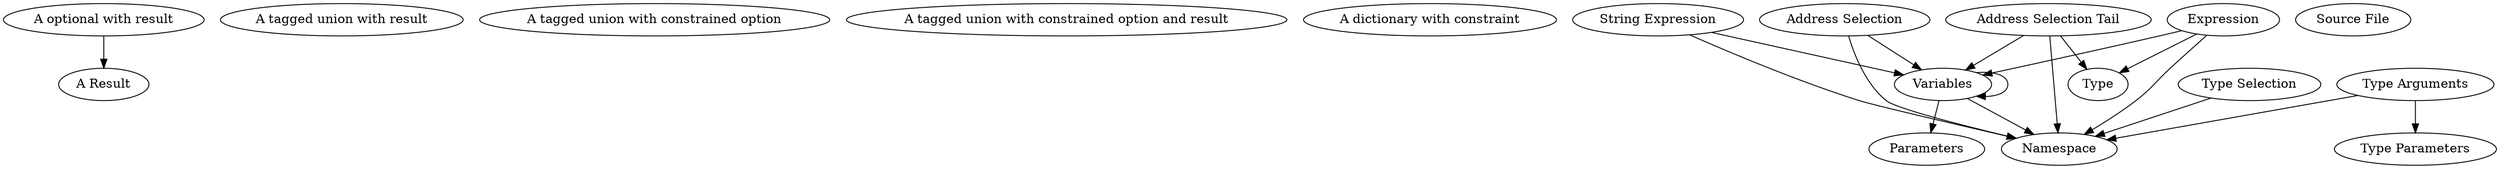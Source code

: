 digraph G {
    "A Result"
    "A tagged union with result"
    "A tagged union with constrained option"
    "A tagged union with constrained option and result"
    "A dictionary with constraint"
    "A optional with result"
    "A optional with result" -> "A Result"
    "Address Selection Tail"
    "Address Selection Tail" -> "Type"
    "Address Selection Tail" -> "Variables"
    "Address Selection Tail" -> "Namespace"
    "Address Selection"
    "Address Selection" -> "Variables"
    "Address Selection" -> "Namespace"
    "Expression"
    "Expression" -> "Type"
    "Expression" -> "Namespace"
    "Expression" -> "Variables"
    "String Expression"
    "String Expression" -> "Namespace"
    "String Expression" -> "Variables"
    "Type Arguments"
    "Type Arguments" -> "Type Parameters"
    "Type Arguments" -> "Namespace"
    "Type Selection"
    "Type Selection" -> "Namespace"
    "Variables"
    "Variables" -> "Namespace"
    "Variables" -> "Parameters"
    "Variables" -> "Variables"
    "Source File"
}